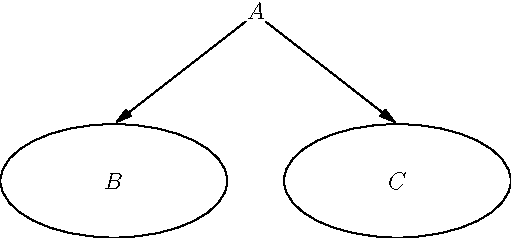 unitsize(1cm);
real a = 2; // 椭圆半长轴
real b = 1; // 椭圆半短轴
pair bcenter = (-2.5,0);
pair ccenter = (2.5,0);
pair acenter = (0,3);

label("$B$",bcenter);
label("$C$",ccenter);
label("$A$",acenter);

path ab = bcenter -- acenter;
path ac = ccenter -- acenter;

path circle_a = circle(acenter,0.2);

path B = ellipse(bcenter, a, b);
path C = ellipse(ccenter, a, b);

pair B_intersect  = point(B,times(B,bcenter.x)[0]);
pair C_intersect = point(C,times(C,ccenter.x)[0]);
path circle_with_a = point(circle_a,intersect(circle_a,ab)[0]);
path circle_with_b = point(circle_a,intersect(circle_a,ac)[0]);
// 计算两点连线的单位向量
draw( circle_with_a -- B_intersect,Arrow,margin=DotMargins);
draw( circle_with_b -- C_intersect,Arrow,margin=DotMargins);


draw(B);
draw(C);



